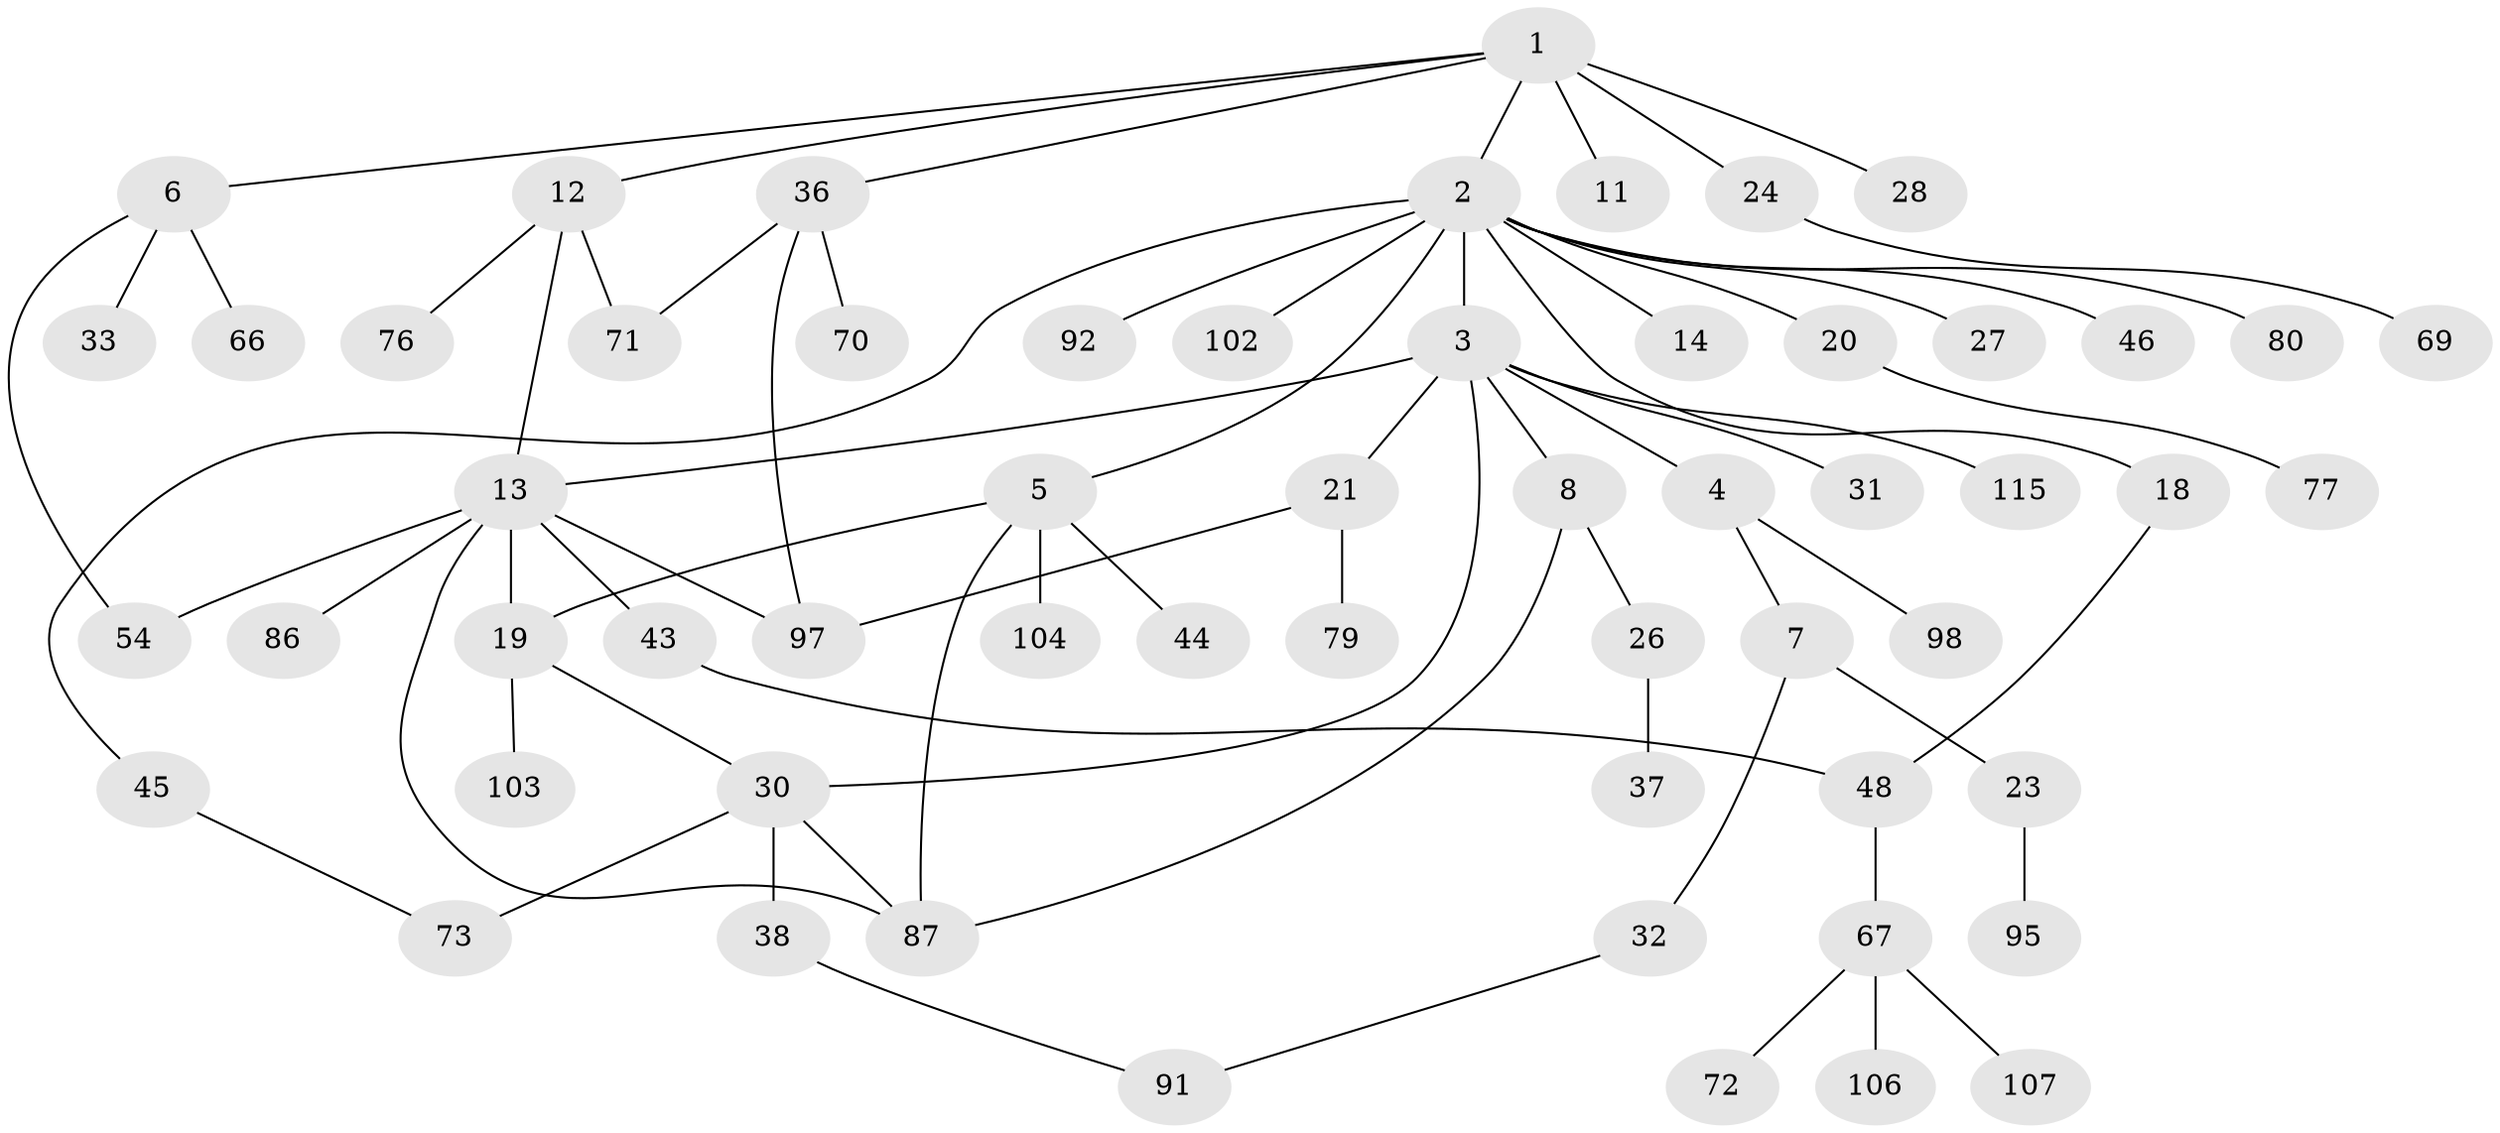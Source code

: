 // original degree distribution, {8: 0.017241379310344827, 11: 0.008620689655172414, 3: 0.16379310344827586, 5: 0.05172413793103448, 4: 0.04310344827586207, 2: 0.35344827586206895, 1: 0.3620689655172414}
// Generated by graph-tools (version 1.1) at 2025/54/03/05/25 16:54:46]
// undirected, 58 vertices, 70 edges
graph export_dot {
graph [start="1"]
  node [color=gray90,style=filled];
  1;
  2 [super="+9+10"];
  3;
  4;
  5;
  6 [super="+16+60+22+63"];
  7 [super="+15"];
  8;
  11 [super="+41"];
  12 [super="+52+75+50"];
  13 [super="+17+25"];
  14 [super="+84"];
  18;
  19 [super="+42+57+114"];
  20 [super="+29"];
  21 [super="+56"];
  23;
  24;
  26;
  27 [super="+40"];
  28;
  30 [super="+47+89+35"];
  31;
  32;
  33;
  36 [super="+61"];
  37;
  38 [super="+58"];
  43 [super="+51"];
  44 [super="+53"];
  45;
  46;
  48;
  54;
  66;
  67;
  69;
  70;
  71;
  72;
  73;
  76 [super="+96+81"];
  77 [super="+111"];
  79;
  80;
  86;
  87 [super="+94"];
  91 [super="+116"];
  92;
  95 [super="+113"];
  97 [super="+105"];
  98;
  102;
  103;
  104;
  106;
  107;
  115;
  1 -- 2;
  1 -- 6;
  1 -- 11 [weight=2];
  1 -- 12;
  1 -- 24;
  1 -- 28;
  1 -- 36;
  2 -- 3;
  2 -- 5;
  2 -- 14;
  2 -- 18;
  2 -- 27;
  2 -- 45;
  2 -- 80;
  2 -- 92;
  2 -- 20;
  2 -- 46;
  2 -- 102;
  3 -- 4;
  3 -- 8;
  3 -- 13;
  3 -- 21;
  3 -- 30;
  3 -- 31;
  3 -- 115;
  4 -- 7;
  4 -- 98;
  5 -- 19;
  5 -- 44;
  5 -- 104;
  5 -- 87;
  6 -- 66;
  6 -- 54;
  6 -- 33;
  7 -- 23;
  7 -- 32;
  8 -- 26;
  8 -- 87;
  12 -- 13;
  12 -- 76;
  12 -- 71;
  13 -- 97;
  13 -- 54;
  13 -- 87;
  13 -- 86;
  13 -- 43;
  13 -- 19;
  18 -- 48;
  19 -- 103;
  19 -- 30;
  20 -- 77;
  21 -- 97;
  21 -- 79;
  23 -- 95;
  24 -- 69;
  26 -- 37;
  30 -- 73;
  30 -- 38;
  30 -- 87;
  32 -- 91;
  36 -- 71;
  36 -- 97;
  36 -- 70;
  38 -- 91;
  43 -- 48;
  45 -- 73;
  48 -- 67;
  67 -- 72;
  67 -- 106;
  67 -- 107;
}
